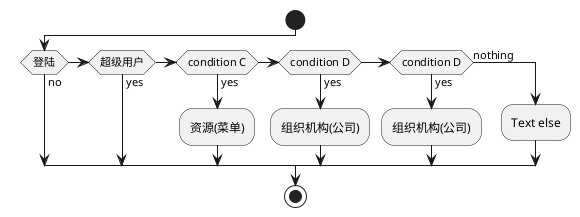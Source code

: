 @startuml

start

if (登陆) then (no)
elseif (超级用户) then (yes)

elseif (condition C) then (yes)
  :资源(菜单);
elseif (condition D) then (yes)
  :组织机构(公司);
elseif (condition D) then (yes)
  :组织机构(公司);

else (nothing)
:Text else;

endif

stop
@enduml